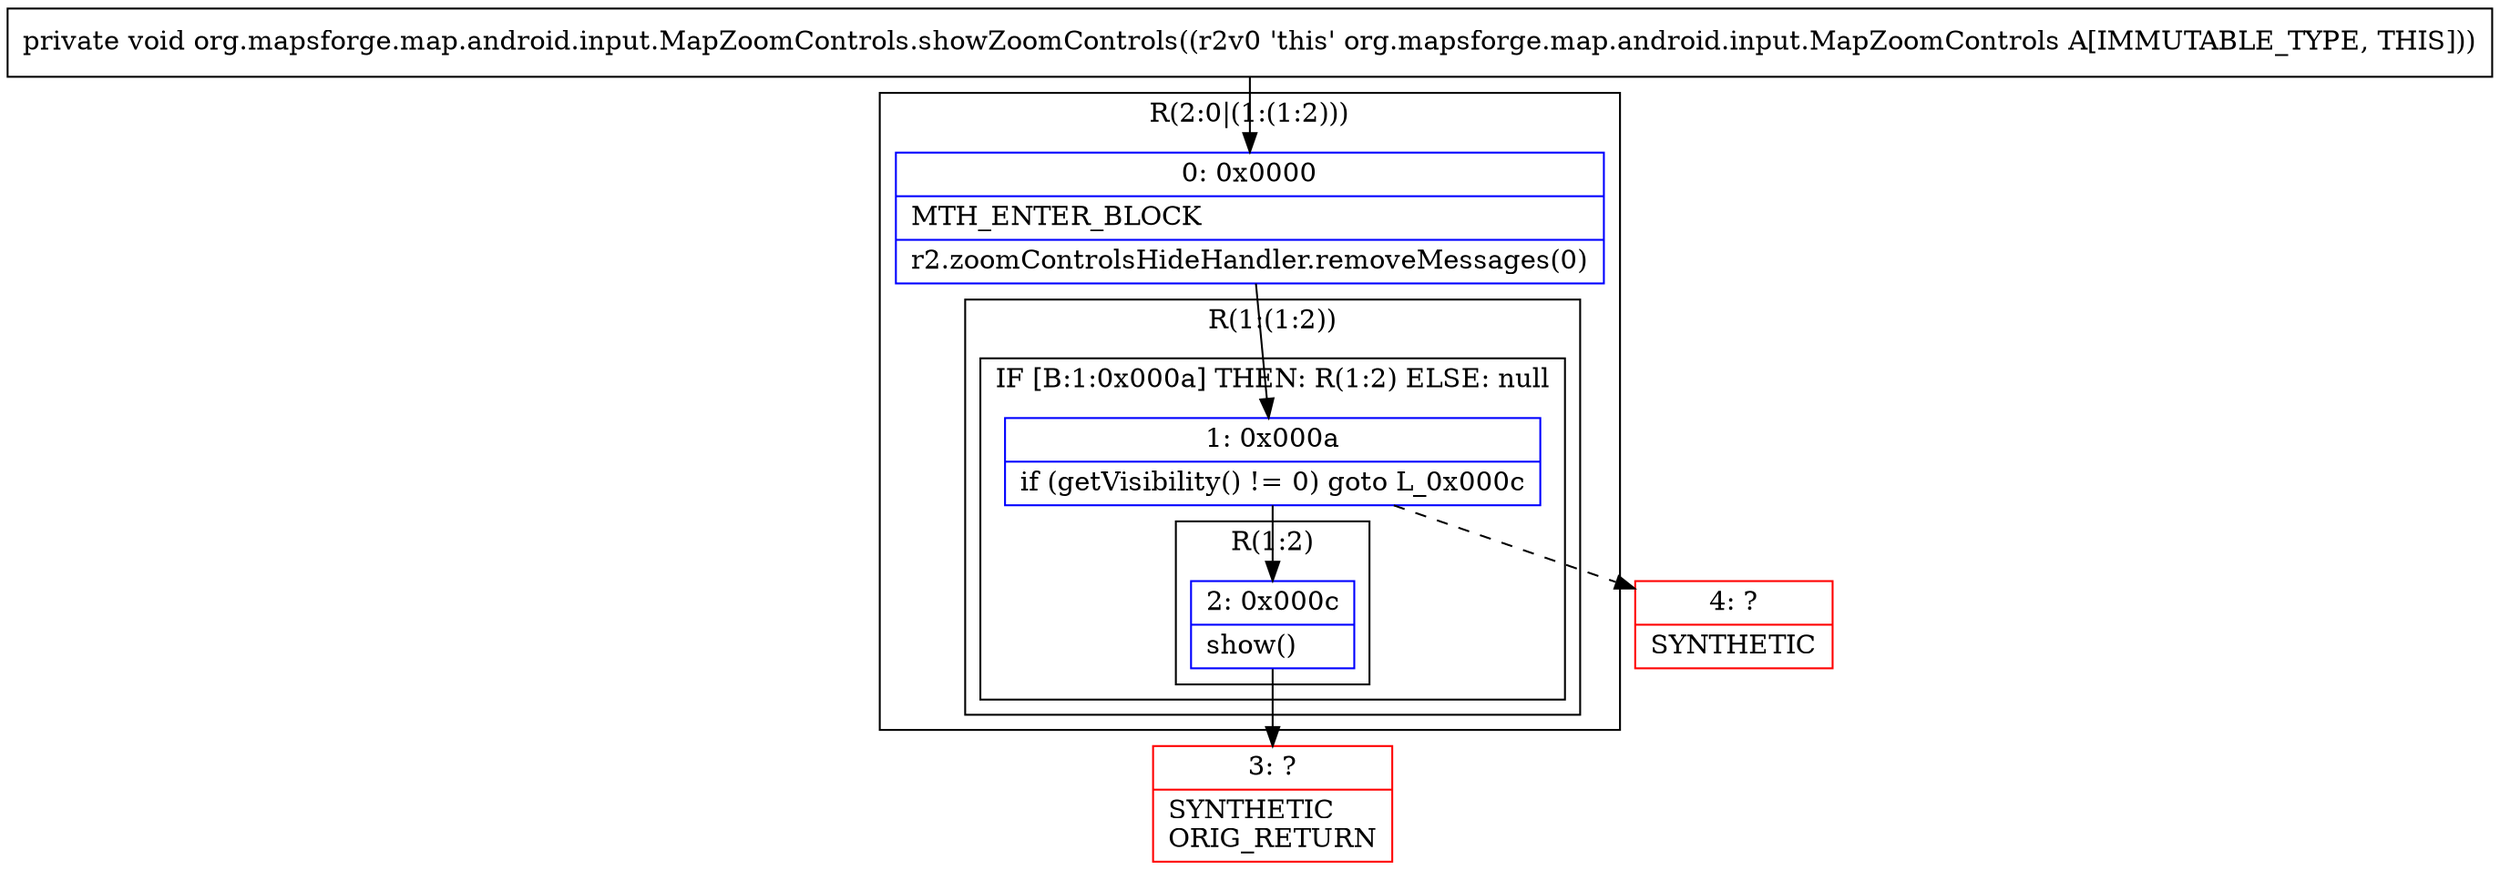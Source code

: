 digraph "CFG fororg.mapsforge.map.android.input.MapZoomControls.showZoomControls()V" {
subgraph cluster_Region_414776363 {
label = "R(2:0|(1:(1:2)))";
node [shape=record,color=blue];
Node_0 [shape=record,label="{0\:\ 0x0000|MTH_ENTER_BLOCK\l|r2.zoomControlsHideHandler.removeMessages(0)\l}"];
subgraph cluster_Region_107469353 {
label = "R(1:(1:2))";
node [shape=record,color=blue];
subgraph cluster_IfRegion_955466577 {
label = "IF [B:1:0x000a] THEN: R(1:2) ELSE: null";
node [shape=record,color=blue];
Node_1 [shape=record,label="{1\:\ 0x000a|if (getVisibility() != 0) goto L_0x000c\l}"];
subgraph cluster_Region_1417771476 {
label = "R(1:2)";
node [shape=record,color=blue];
Node_2 [shape=record,label="{2\:\ 0x000c|show()\l}"];
}
}
}
}
Node_3 [shape=record,color=red,label="{3\:\ ?|SYNTHETIC\lORIG_RETURN\l}"];
Node_4 [shape=record,color=red,label="{4\:\ ?|SYNTHETIC\l}"];
MethodNode[shape=record,label="{private void org.mapsforge.map.android.input.MapZoomControls.showZoomControls((r2v0 'this' org.mapsforge.map.android.input.MapZoomControls A[IMMUTABLE_TYPE, THIS])) }"];
MethodNode -> Node_0;
Node_0 -> Node_1;
Node_1 -> Node_2;
Node_1 -> Node_4[style=dashed];
Node_2 -> Node_3;
}

